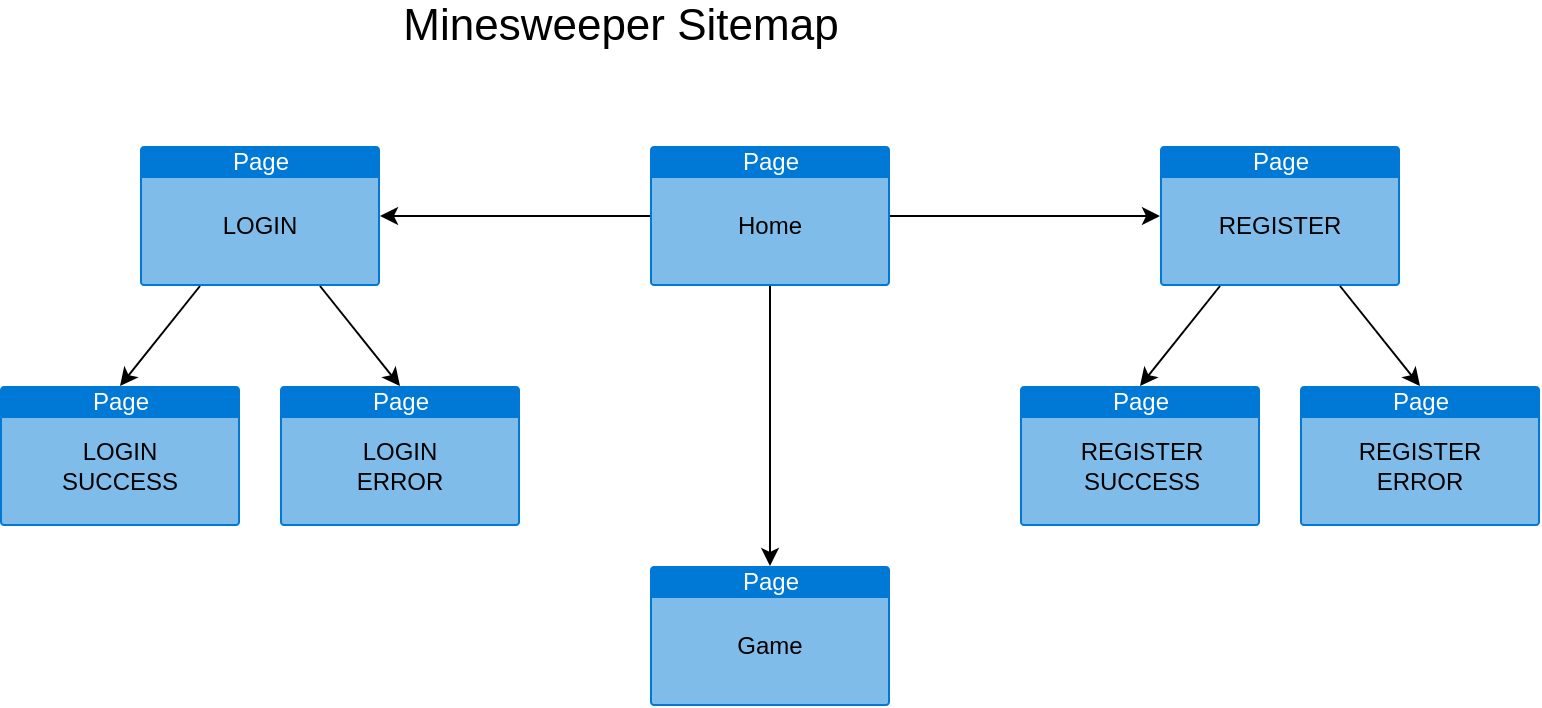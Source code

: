 <mxfile version="13.3.1" type="device"><diagram id="3JqcO52eWsnbT7pf0E8N" name="Page-1"><mxGraphModel dx="1089" dy="810" grid="1" gridSize="10" guides="1" tooltips="1" connect="1" arrows="1" fold="1" page="1" pageScale="1" pageWidth="850" pageHeight="1100" math="0" shadow="0"><root><mxCell id="0"/><mxCell id="1" parent="0"/><mxCell id="W9-9uzybgo_xa3dgzuTq-7" value="Page" style="html=1;strokeColor=none;fillColor=#0079D6;labelPosition=center;verticalLabelPosition=middle;verticalAlign=top;align=center;fontSize=12;outlineConnect=0;spacingTop=-6;fontColor=#FFFFFF;shape=mxgraph.sitemap.page;" parent="1" vertex="1"><mxGeometry x="110" y="240" width="120" height="70" as="geometry"/></mxCell><mxCell id="W9-9uzybgo_xa3dgzuTq-8" value="LOGIN" style="text;html=1;strokeColor=none;fillColor=none;align=center;verticalAlign=middle;whiteSpace=wrap;rounded=0;" parent="1" vertex="1"><mxGeometry x="150" y="270" width="40" height="20" as="geometry"/></mxCell><mxCell id="W9-9uzybgo_xa3dgzuTq-9" value="Page" style="html=1;strokeColor=none;fillColor=#0079D6;labelPosition=center;verticalLabelPosition=middle;verticalAlign=top;align=center;fontSize=12;outlineConnect=0;spacingTop=-6;fontColor=#FFFFFF;shape=mxgraph.sitemap.page;" parent="1" vertex="1"><mxGeometry x="620" y="240" width="120" height="70" as="geometry"/></mxCell><mxCell id="W9-9uzybgo_xa3dgzuTq-10" value="REGISTER" style="text;html=1;strokeColor=none;fillColor=none;align=center;verticalAlign=middle;whiteSpace=wrap;rounded=0;" parent="1" vertex="1"><mxGeometry x="660" y="270" width="40" height="20" as="geometry"/></mxCell><mxCell id="Od7oY95I1sFpjUm_Uw3k-1" value="&lt;font style=&quot;font-size: 22px&quot;&gt;Minesweeper Sitemap&lt;/font&gt;" style="text;html=1;strokeColor=none;fillColor=none;align=center;verticalAlign=middle;whiteSpace=wrap;rounded=0;" parent="1" vertex="1"><mxGeometry x="240" y="170" width="221" height="20" as="geometry"/></mxCell><mxCell id="Od7oY95I1sFpjUm_Uw3k-2" value="Page" style="html=1;strokeColor=none;fillColor=#0079D6;labelPosition=center;verticalLabelPosition=middle;verticalAlign=top;align=center;fontSize=12;outlineConnect=0;spacingTop=-6;fontColor=#FFFFFF;shape=mxgraph.sitemap.page;" parent="1" vertex="1"><mxGeometry x="40" y="360" width="120" height="70" as="geometry"/></mxCell><mxCell id="Od7oY95I1sFpjUm_Uw3k-3" value="LOGIN SUCCESS" style="text;html=1;strokeColor=none;fillColor=none;align=center;verticalAlign=middle;whiteSpace=wrap;rounded=0;" parent="1" vertex="1"><mxGeometry x="80" y="390" width="40" height="20" as="geometry"/></mxCell><mxCell id="Od7oY95I1sFpjUm_Uw3k-12" value="Page" style="html=1;strokeColor=none;fillColor=#0079D6;labelPosition=center;verticalLabelPosition=middle;verticalAlign=top;align=center;fontSize=12;outlineConnect=0;spacingTop=-6;fontColor=#FFFFFF;shape=mxgraph.sitemap.page;" parent="1" vertex="1"><mxGeometry x="180" y="360" width="120" height="70" as="geometry"/></mxCell><mxCell id="Od7oY95I1sFpjUm_Uw3k-13" value="LOGIN ERROR" style="text;html=1;strokeColor=none;fillColor=none;align=center;verticalAlign=middle;whiteSpace=wrap;rounded=0;" parent="1" vertex="1"><mxGeometry x="220" y="390" width="40" height="20" as="geometry"/></mxCell><mxCell id="Od7oY95I1sFpjUm_Uw3k-17" value="Page" style="html=1;strokeColor=none;fillColor=#0079D6;labelPosition=center;verticalLabelPosition=middle;verticalAlign=top;align=center;fontSize=12;outlineConnect=0;spacingTop=-6;fontColor=#FFFFFF;shape=mxgraph.sitemap.page;" parent="1" vertex="1"><mxGeometry x="550" y="360" width="120" height="70" as="geometry"/></mxCell><mxCell id="Od7oY95I1sFpjUm_Uw3k-18" value="REGISTER SUCCESS" style="text;html=1;strokeColor=none;fillColor=none;align=center;verticalAlign=middle;whiteSpace=wrap;rounded=0;" parent="1" vertex="1"><mxGeometry x="591" y="390" width="40" height="20" as="geometry"/></mxCell><mxCell id="Od7oY95I1sFpjUm_Uw3k-19" value="Page" style="html=1;strokeColor=none;fillColor=#0079D6;labelPosition=center;verticalLabelPosition=middle;verticalAlign=top;align=center;fontSize=12;outlineConnect=0;spacingTop=-6;fontColor=#FFFFFF;shape=mxgraph.sitemap.page;" parent="1" vertex="1"><mxGeometry x="690" y="360" width="120" height="70" as="geometry"/></mxCell><mxCell id="Od7oY95I1sFpjUm_Uw3k-20" value="REGISTER ERROR" style="text;html=1;strokeColor=none;fillColor=none;align=center;verticalAlign=middle;whiteSpace=wrap;rounded=0;" parent="1" vertex="1"><mxGeometry x="730" y="390" width="40" height="20" as="geometry"/></mxCell><mxCell id="Od7oY95I1sFpjUm_Uw3k-21" value="" style="endArrow=classic;html=1;exitX=0.75;exitY=1;exitDx=0;exitDy=0;exitPerimeter=0;entryX=0.5;entryY=0;entryDx=0;entryDy=0;entryPerimeter=0;" parent="1" source="W9-9uzybgo_xa3dgzuTq-7" target="Od7oY95I1sFpjUm_Uw3k-12" edge="1"><mxGeometry width="50" height="50" relative="1" as="geometry"><mxPoint x="240" y="440" as="sourcePoint"/><mxPoint x="290" y="390" as="targetPoint"/></mxGeometry></mxCell><mxCell id="Od7oY95I1sFpjUm_Uw3k-22" value="" style="endArrow=classic;html=1;exitX=0.25;exitY=1;exitDx=0;exitDy=0;exitPerimeter=0;entryX=0.5;entryY=0;entryDx=0;entryDy=0;entryPerimeter=0;" parent="1" source="W9-9uzybgo_xa3dgzuTq-7" target="Od7oY95I1sFpjUm_Uw3k-2" edge="1"><mxGeometry width="50" height="50" relative="1" as="geometry"><mxPoint x="240" y="440" as="sourcePoint"/><mxPoint x="290" y="390" as="targetPoint"/></mxGeometry></mxCell><mxCell id="Od7oY95I1sFpjUm_Uw3k-23" value="" style="endArrow=classic;html=1;entryX=0.5;entryY=0;entryDx=0;entryDy=0;entryPerimeter=0;exitX=0.75;exitY=1;exitDx=0;exitDy=0;exitPerimeter=0;" parent="1" source="W9-9uzybgo_xa3dgzuTq-9" target="Od7oY95I1sFpjUm_Uw3k-19" edge="1"><mxGeometry width="50" height="50" relative="1" as="geometry"><mxPoint x="390" y="440" as="sourcePoint"/><mxPoint x="440" y="390" as="targetPoint"/></mxGeometry></mxCell><mxCell id="Od7oY95I1sFpjUm_Uw3k-24" value="" style="endArrow=classic;html=1;entryX=0.5;entryY=0;entryDx=0;entryDy=0;entryPerimeter=0;exitX=0.25;exitY=1;exitDx=0;exitDy=0;exitPerimeter=0;" parent="1" source="W9-9uzybgo_xa3dgzuTq-9" target="Od7oY95I1sFpjUm_Uw3k-17" edge="1"><mxGeometry width="50" height="50" relative="1" as="geometry"><mxPoint x="390" y="440" as="sourcePoint"/><mxPoint x="440" y="390" as="targetPoint"/></mxGeometry></mxCell><mxCell id="nNm2L-LhUSv3XOtyCkeB-2" value="Page" style="html=1;strokeColor=none;fillColor=#0079D6;labelPosition=center;verticalLabelPosition=middle;verticalAlign=top;align=center;fontSize=12;outlineConnect=0;spacingTop=-6;fontColor=#FFFFFF;shape=mxgraph.sitemap.page;" vertex="1" parent="1"><mxGeometry x="365" y="240" width="120" height="70" as="geometry"/></mxCell><mxCell id="nNm2L-LhUSv3XOtyCkeB-5" value="Home" style="text;html=1;strokeColor=none;fillColor=none;align=center;verticalAlign=middle;whiteSpace=wrap;rounded=0;" vertex="1" parent="1"><mxGeometry x="405" y="270" width="40" height="20" as="geometry"/></mxCell><mxCell id="nNm2L-LhUSv3XOtyCkeB-6" value="" style="endArrow=classic;html=1;entryX=1;entryY=0.5;entryDx=0;entryDy=0;entryPerimeter=0;exitX=0;exitY=0.5;exitDx=0;exitDy=0;exitPerimeter=0;" edge="1" parent="1" source="nNm2L-LhUSv3XOtyCkeB-2" target="W9-9uzybgo_xa3dgzuTq-7"><mxGeometry width="50" height="50" relative="1" as="geometry"><mxPoint x="400" y="440" as="sourcePoint"/><mxPoint x="450" y="390" as="targetPoint"/></mxGeometry></mxCell><mxCell id="nNm2L-LhUSv3XOtyCkeB-7" value="" style="endArrow=classic;html=1;exitX=1;exitY=0.5;exitDx=0;exitDy=0;exitPerimeter=0;entryX=0;entryY=0.5;entryDx=0;entryDy=0;entryPerimeter=0;" edge="1" parent="1" source="nNm2L-LhUSv3XOtyCkeB-2" target="W9-9uzybgo_xa3dgzuTq-9"><mxGeometry width="50" height="50" relative="1" as="geometry"><mxPoint x="400" y="440" as="sourcePoint"/><mxPoint x="450" y="390" as="targetPoint"/></mxGeometry></mxCell><mxCell id="nNm2L-LhUSv3XOtyCkeB-8" value="Page" style="html=1;strokeColor=none;fillColor=#0079D6;labelPosition=center;verticalLabelPosition=middle;verticalAlign=top;align=center;fontSize=12;outlineConnect=0;spacingTop=-6;fontColor=#FFFFFF;shape=mxgraph.sitemap.page;" vertex="1" parent="1"><mxGeometry x="365" y="450" width="120" height="70" as="geometry"/></mxCell><mxCell id="nNm2L-LhUSv3XOtyCkeB-9" value="Game" style="text;html=1;strokeColor=none;fillColor=none;align=center;verticalAlign=middle;whiteSpace=wrap;rounded=0;" vertex="1" parent="1"><mxGeometry x="405" y="480" width="40" height="20" as="geometry"/></mxCell><mxCell id="nNm2L-LhUSv3XOtyCkeB-10" value="" style="endArrow=classic;html=1;exitX=0.5;exitY=1;exitDx=0;exitDy=0;exitPerimeter=0;entryX=0.5;entryY=0;entryDx=0;entryDy=0;entryPerimeter=0;" edge="1" parent="1" source="nNm2L-LhUSv3XOtyCkeB-2" target="nNm2L-LhUSv3XOtyCkeB-8"><mxGeometry width="50" height="50" relative="1" as="geometry"><mxPoint x="400" y="440" as="sourcePoint"/><mxPoint x="450" y="390" as="targetPoint"/></mxGeometry></mxCell></root></mxGraphModel></diagram></mxfile>